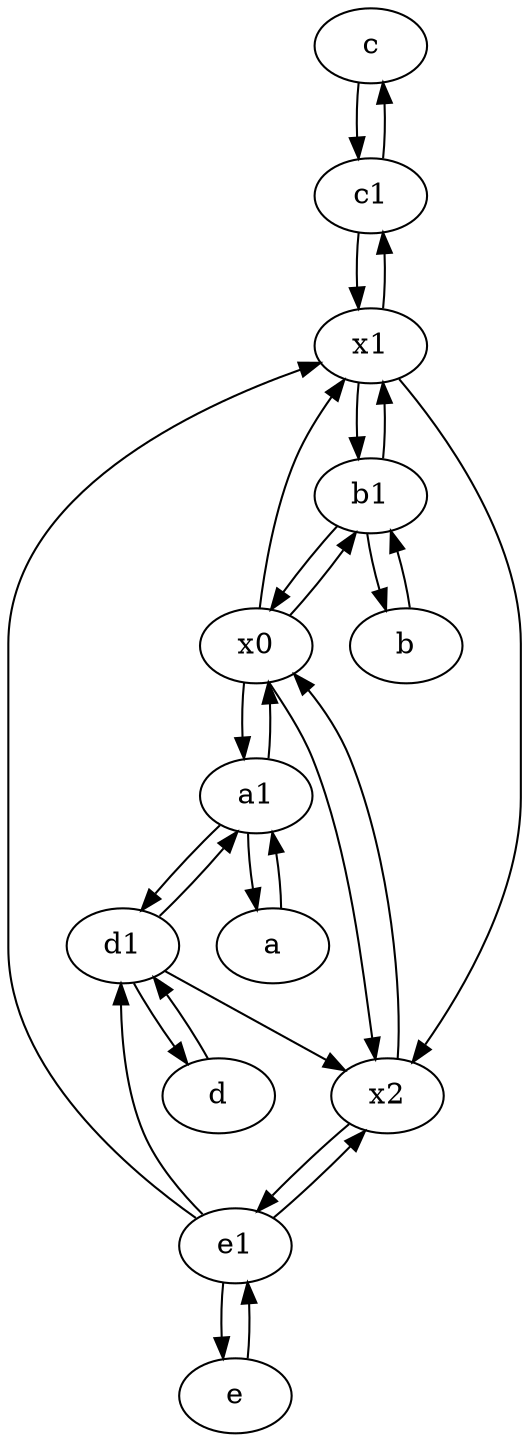 digraph  {
	c [pos="20,10!"];
	e [pos="30,50!"];
	x0;
	d1 [pos="25,30!"];
	d [pos="20,30!"];
	e1 [pos="25,45!"];
	b [pos="50,20!"];
	b1 [pos="45,20!"];
	x2;
	c1 [pos="30,15!"];
	a1 [pos="40,15!"];
	x1;
	a [pos="40,10!"];
	x1 -> x2;
	d1 -> x2;
	a1 -> x0;
	x2 -> x0;
	e1 -> x1;
	e1 -> d1;
	a1 -> d1;
	a1 -> a;
	d1 -> d;
	a -> a1;
	x0 -> x2;
	b1 -> x0;
	c -> c1;
	x1 -> c1;
	x2 -> e1;
	b1 -> x1;
	x0 -> a1;
	x1 -> b1;
	x0 -> x1;
	e -> e1;
	d -> d1;
	c1 -> c;
	x0 -> b1;
	e1 -> x2;
	b1 -> b;
	e1 -> e;
	b -> b1;
	c1 -> x1;
	d1 -> a1;

	}